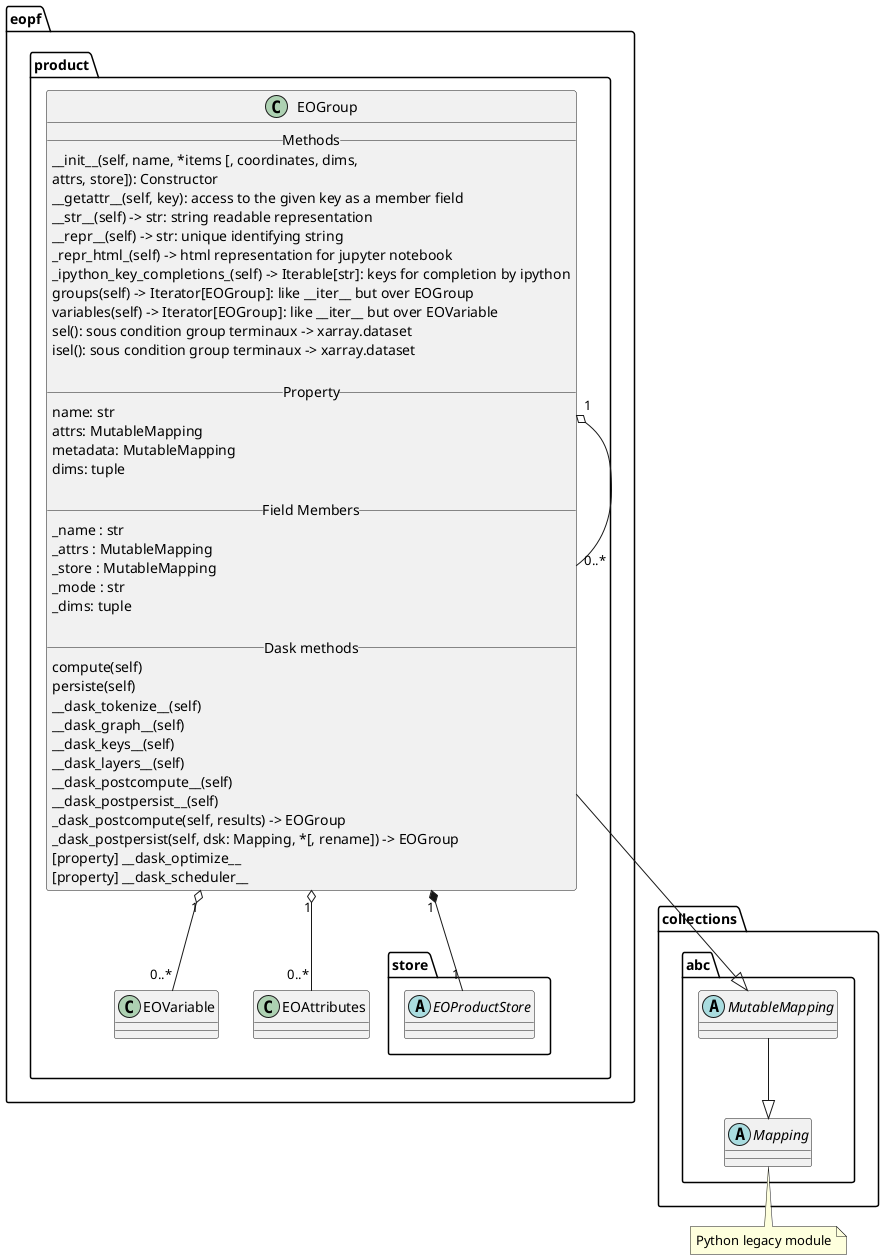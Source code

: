 @startuml
package "eopf.product" {

    class EOGroup {
        __ Methods __
        __init__(self, name, *items [, coordinates, dims,
            attrs, store]): Constructor
        __getattr__(self, key): access to the given key as a member field
        __str__(self) -> str: string readable representation
        __repr__(self) -> str: unique identifying string
        _repr_html_(self) -> html representation for jupyter notebook
        _ipython_key_completions_(self) -> Iterable[str]: keys for completion by ipython
        groups(self) -> Iterator[EOGroup]: like __iter__ but over EOGroup
        variables(self) -> Iterator[EOGroup]: like __iter__ but over EOVariable
        sel(): sous condition group terminaux -> xarray.dataset
        isel(): sous condition group terminaux -> xarray.dataset

        __ Property __
        name: str
        attrs: MutableMapping
        metadata: MutableMapping
        dims: tuple

        __ Field Members __
        _name : str
        _attrs : MutableMapping
        _store : MutableMapping
        ' reading/writing mode
        _mode : str
        ' json description of the product structure : chunk, locked chunk , dimensions
        _dims: tuple

        __ Dask methods __
        compute(self)
        persiste(self)
        __dask_tokenize__(self)
        __dask_graph__(self)
        __dask_keys__(self)
        __dask_layers__(self)
        __dask_postcompute__(self)
        __dask_postpersist__(self)
        _dask_postcompute(self, results) -> EOGroup
        _dask_postpersist(self, dsk: Mapping, *[, rename]) -> EOGroup
        [property] __dask_optimize__
        [property] __dask_scheduler__
    }

    class EOVariable

    package store
    {
        ' inspired by fsspec.spec.AbstractFileSystem
        abstract EOProductStore
    }

    EOGroup "1" o-- "0..*" EOVariable
    EOGroup "1" o-- "0..*" EOGroup
    EOGroup "1" o-- "0..*" EOAttributes

    EOGroup "1" *-- "1" EOProductStore

}

package collections.abc {
    abstract MutableMapping
    abstract Mapping
    MutableMapping --|> Mapping
}
note bottom: Python legacy module

EOGroup --|> MutableMapping

@enduml
